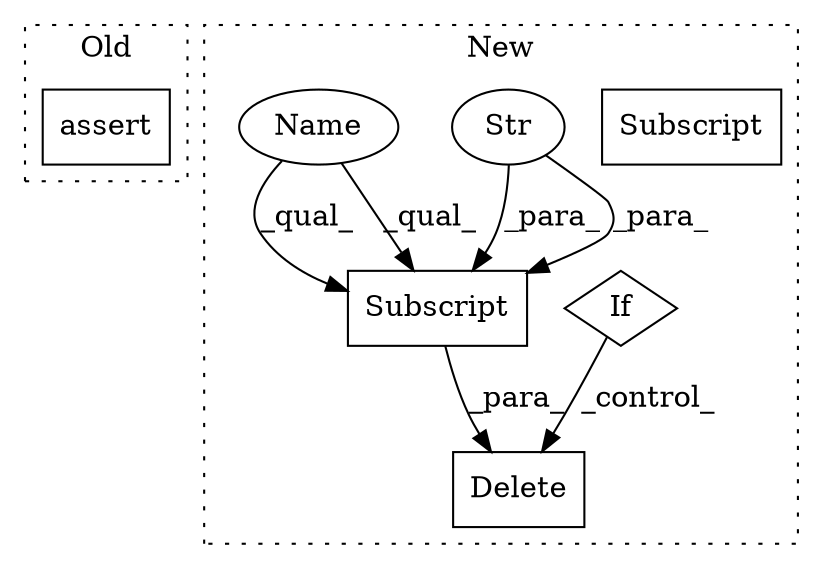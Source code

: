 digraph G {
subgraph cluster0 {
1 [label="assert" a="65" s="46022" l="7" shape="box"];
label = "Old";
style="dotted";
}
subgraph cluster1 {
2 [label="Delete" a="101" s="47289" l="26" shape="box"];
3 [label="Subscript" a="63" s="47293,0" l="22,0" shape="box"];
4 [label="Str" a="66" s="47306" l="8" shape="ellipse"];
5 [label="If" a="96" s="47260" l="3" shape="diamond"];
6 [label="Subscript" a="63" s="47293,0" l="22,0" shape="box"];
7 [label="Name" a="87" s="47293" l="12" shape="ellipse"];
label = "New";
style="dotted";
}
4 -> 6 [label="_para_"];
4 -> 6 [label="_para_"];
5 -> 2 [label="_control_"];
6 -> 2 [label="_para_"];
7 -> 6 [label="_qual_"];
7 -> 6 [label="_qual_"];
}